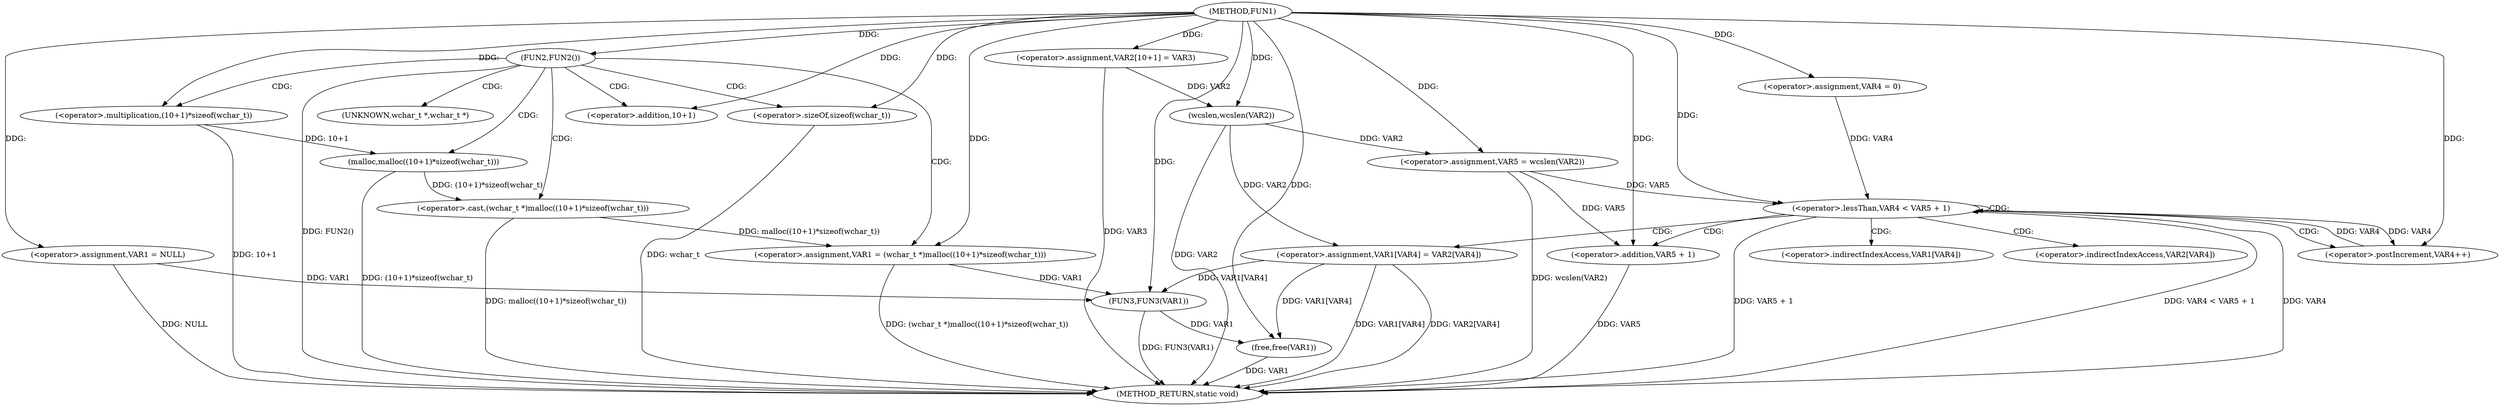 digraph FUN1 {  
"1000100" [label = "(METHOD,FUN1)" ]
"1000154" [label = "(METHOD_RETURN,static void)" ]
"1000103" [label = "(<operator>.assignment,VAR1 = NULL)" ]
"1000107" [label = "(FUN2,FUN2())" ]
"1000109" [label = "(<operator>.assignment,VAR1 = (wchar_t *)malloc((10+1)*sizeof(wchar_t)))" ]
"1000111" [label = "(<operator>.cast,(wchar_t *)malloc((10+1)*sizeof(wchar_t)))" ]
"1000113" [label = "(malloc,malloc((10+1)*sizeof(wchar_t)))" ]
"1000114" [label = "(<operator>.multiplication,(10+1)*sizeof(wchar_t))" ]
"1000115" [label = "(<operator>.addition,10+1)" ]
"1000118" [label = "(<operator>.sizeOf,sizeof(wchar_t))" ]
"1000122" [label = "(<operator>.assignment,VAR2[10+1] = VAR3)" ]
"1000127" [label = "(<operator>.assignment,VAR5 = wcslen(VAR2))" ]
"1000129" [label = "(wcslen,wcslen(VAR2))" ]
"1000132" [label = "(<operator>.assignment,VAR4 = 0)" ]
"1000135" [label = "(<operator>.lessThan,VAR4 < VAR5 + 1)" ]
"1000137" [label = "(<operator>.addition,VAR5 + 1)" ]
"1000140" [label = "(<operator>.postIncrement,VAR4++)" ]
"1000143" [label = "(<operator>.assignment,VAR1[VAR4] = VAR2[VAR4])" ]
"1000150" [label = "(FUN3,FUN3(VAR1))" ]
"1000152" [label = "(free,free(VAR1))" ]
"1000112" [label = "(UNKNOWN,wchar_t *,wchar_t *)" ]
"1000144" [label = "(<operator>.indirectIndexAccess,VAR1[VAR4])" ]
"1000147" [label = "(<operator>.indirectIndexAccess,VAR2[VAR4])" ]
  "1000129" -> "1000154"  [ label = "DDG: VAR2"] 
  "1000107" -> "1000154"  [ label = "DDG: FUN2()"] 
  "1000103" -> "1000154"  [ label = "DDG: NULL"] 
  "1000113" -> "1000154"  [ label = "DDG: (10+1)*sizeof(wchar_t)"] 
  "1000114" -> "1000154"  [ label = "DDG: 10+1"] 
  "1000150" -> "1000154"  [ label = "DDG: FUN3(VAR1)"] 
  "1000137" -> "1000154"  [ label = "DDG: VAR5"] 
  "1000118" -> "1000154"  [ label = "DDG: wchar_t"] 
  "1000122" -> "1000154"  [ label = "DDG: VAR3"] 
  "1000127" -> "1000154"  [ label = "DDG: wcslen(VAR2)"] 
  "1000143" -> "1000154"  [ label = "DDG: VAR1[VAR4]"] 
  "1000152" -> "1000154"  [ label = "DDG: VAR1"] 
  "1000135" -> "1000154"  [ label = "DDG: VAR4 < VAR5 + 1"] 
  "1000111" -> "1000154"  [ label = "DDG: malloc((10+1)*sizeof(wchar_t))"] 
  "1000135" -> "1000154"  [ label = "DDG: VAR4"] 
  "1000143" -> "1000154"  [ label = "DDG: VAR2[VAR4]"] 
  "1000109" -> "1000154"  [ label = "DDG: (wchar_t *)malloc((10+1)*sizeof(wchar_t))"] 
  "1000135" -> "1000154"  [ label = "DDG: VAR5 + 1"] 
  "1000100" -> "1000103"  [ label = "DDG: "] 
  "1000100" -> "1000107"  [ label = "DDG: "] 
  "1000111" -> "1000109"  [ label = "DDG: malloc((10+1)*sizeof(wchar_t))"] 
  "1000100" -> "1000109"  [ label = "DDG: "] 
  "1000113" -> "1000111"  [ label = "DDG: (10+1)*sizeof(wchar_t)"] 
  "1000114" -> "1000113"  [ label = "DDG: 10+1"] 
  "1000100" -> "1000114"  [ label = "DDG: "] 
  "1000100" -> "1000115"  [ label = "DDG: "] 
  "1000100" -> "1000118"  [ label = "DDG: "] 
  "1000100" -> "1000122"  [ label = "DDG: "] 
  "1000129" -> "1000127"  [ label = "DDG: VAR2"] 
  "1000100" -> "1000127"  [ label = "DDG: "] 
  "1000122" -> "1000129"  [ label = "DDG: VAR2"] 
  "1000100" -> "1000129"  [ label = "DDG: "] 
  "1000100" -> "1000132"  [ label = "DDG: "] 
  "1000140" -> "1000135"  [ label = "DDG: VAR4"] 
  "1000132" -> "1000135"  [ label = "DDG: VAR4"] 
  "1000100" -> "1000135"  [ label = "DDG: "] 
  "1000127" -> "1000135"  [ label = "DDG: VAR5"] 
  "1000127" -> "1000137"  [ label = "DDG: VAR5"] 
  "1000100" -> "1000137"  [ label = "DDG: "] 
  "1000135" -> "1000140"  [ label = "DDG: VAR4"] 
  "1000100" -> "1000140"  [ label = "DDG: "] 
  "1000129" -> "1000143"  [ label = "DDG: VAR2"] 
  "1000103" -> "1000150"  [ label = "DDG: VAR1"] 
  "1000143" -> "1000150"  [ label = "DDG: VAR1[VAR4]"] 
  "1000109" -> "1000150"  [ label = "DDG: VAR1"] 
  "1000100" -> "1000150"  [ label = "DDG: "] 
  "1000150" -> "1000152"  [ label = "DDG: VAR1"] 
  "1000143" -> "1000152"  [ label = "DDG: VAR1[VAR4]"] 
  "1000100" -> "1000152"  [ label = "DDG: "] 
  "1000107" -> "1000112"  [ label = "CDG: "] 
  "1000107" -> "1000113"  [ label = "CDG: "] 
  "1000107" -> "1000111"  [ label = "CDG: "] 
  "1000107" -> "1000109"  [ label = "CDG: "] 
  "1000107" -> "1000114"  [ label = "CDG: "] 
  "1000107" -> "1000115"  [ label = "CDG: "] 
  "1000107" -> "1000118"  [ label = "CDG: "] 
  "1000135" -> "1000143"  [ label = "CDG: "] 
  "1000135" -> "1000137"  [ label = "CDG: "] 
  "1000135" -> "1000147"  [ label = "CDG: "] 
  "1000135" -> "1000135"  [ label = "CDG: "] 
  "1000135" -> "1000144"  [ label = "CDG: "] 
  "1000135" -> "1000140"  [ label = "CDG: "] 
}
